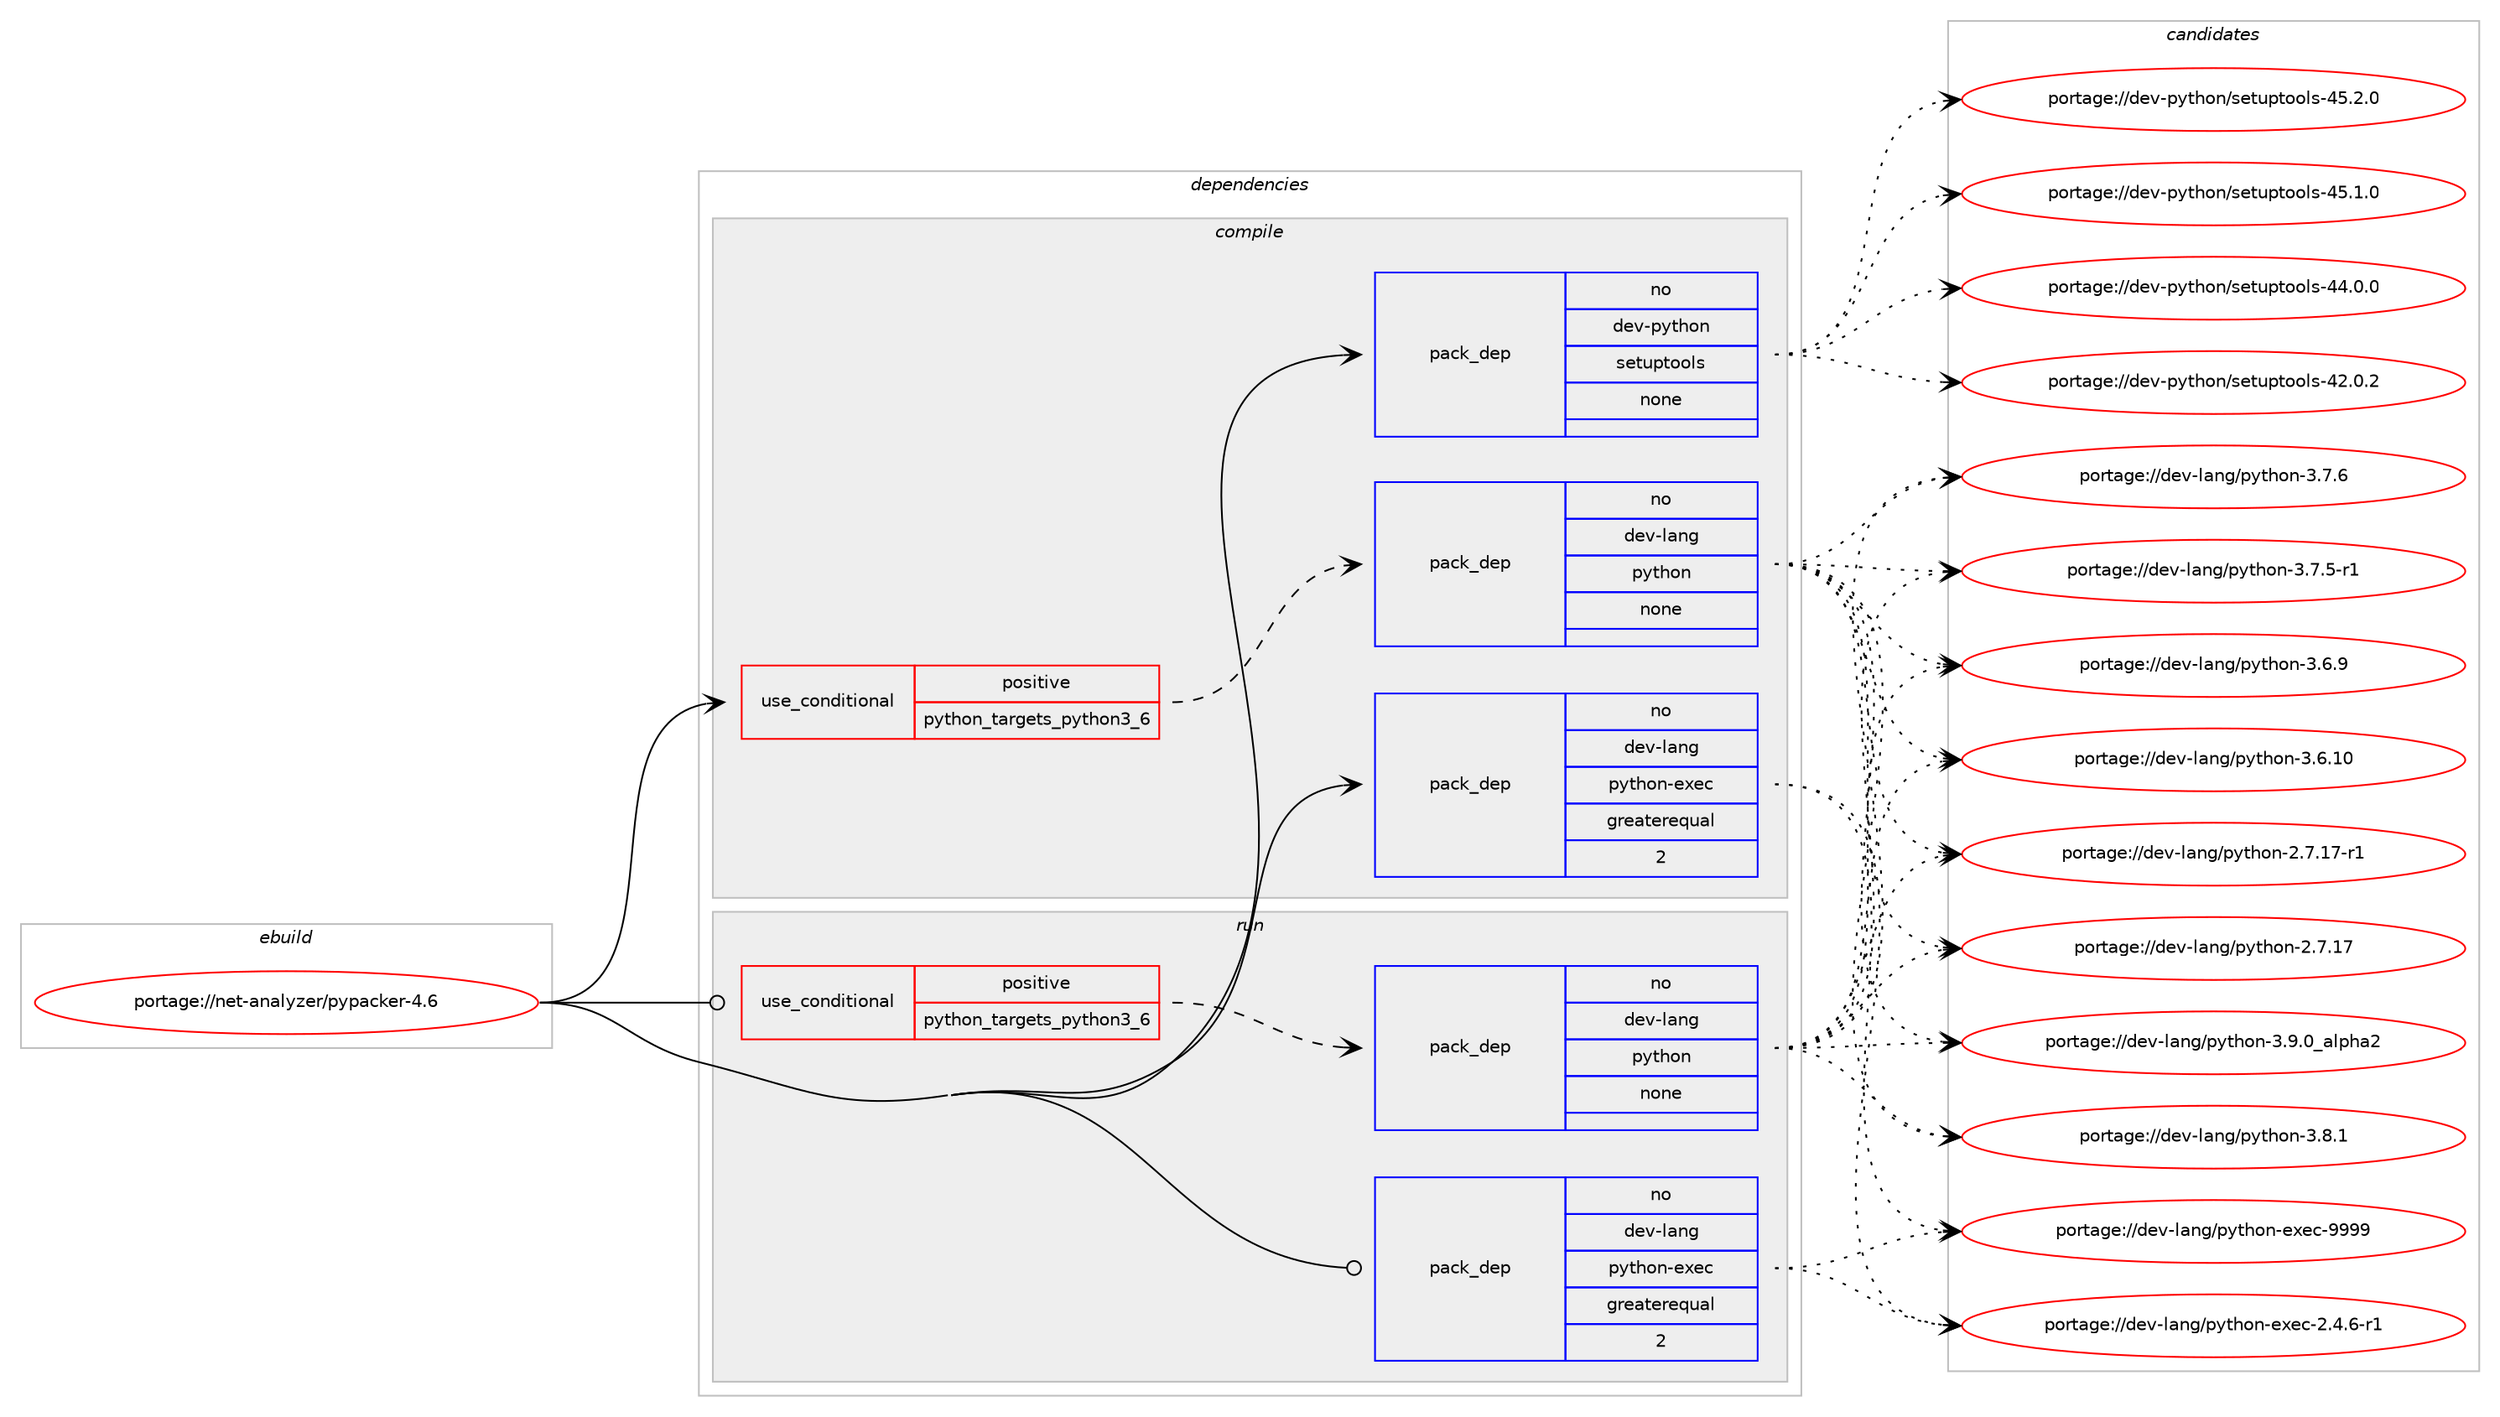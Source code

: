 digraph prolog {

# *************
# Graph options
# *************

newrank=true;
concentrate=true;
compound=true;
graph [rankdir=LR,fontname=Helvetica,fontsize=10,ranksep=1.5];#, ranksep=2.5, nodesep=0.2];
edge  [arrowhead=vee];
node  [fontname=Helvetica,fontsize=10];

# **********
# The ebuild
# **********

subgraph cluster_leftcol {
color=gray;
rank=same;
label=<<i>ebuild</i>>;
id [label="portage://net-analyzer/pypacker-4.6", color=red, width=4, href="../net-analyzer/pypacker-4.6.svg"];
}

# ****************
# The dependencies
# ****************

subgraph cluster_midcol {
color=gray;
label=<<i>dependencies</i>>;
subgraph cluster_compile {
fillcolor="#eeeeee";
style=filled;
label=<<i>compile</i>>;
subgraph cond35360 {
dependency157289 [label=<<TABLE BORDER="0" CELLBORDER="1" CELLSPACING="0" CELLPADDING="4"><TR><TD ROWSPAN="3" CELLPADDING="10">use_conditional</TD></TR><TR><TD>positive</TD></TR><TR><TD>python_targets_python3_6</TD></TR></TABLE>>, shape=none, color=red];
subgraph pack119383 {
dependency157290 [label=<<TABLE BORDER="0" CELLBORDER="1" CELLSPACING="0" CELLPADDING="4" WIDTH="220"><TR><TD ROWSPAN="6" CELLPADDING="30">pack_dep</TD></TR><TR><TD WIDTH="110">no</TD></TR><TR><TD>dev-lang</TD></TR><TR><TD>python</TD></TR><TR><TD>none</TD></TR><TR><TD></TD></TR></TABLE>>, shape=none, color=blue];
}
dependency157289:e -> dependency157290:w [weight=20,style="dashed",arrowhead="vee"];
}
id:e -> dependency157289:w [weight=20,style="solid",arrowhead="vee"];
subgraph pack119384 {
dependency157291 [label=<<TABLE BORDER="0" CELLBORDER="1" CELLSPACING="0" CELLPADDING="4" WIDTH="220"><TR><TD ROWSPAN="6" CELLPADDING="30">pack_dep</TD></TR><TR><TD WIDTH="110">no</TD></TR><TR><TD>dev-lang</TD></TR><TR><TD>python-exec</TD></TR><TR><TD>greaterequal</TD></TR><TR><TD>2</TD></TR></TABLE>>, shape=none, color=blue];
}
id:e -> dependency157291:w [weight=20,style="solid",arrowhead="vee"];
subgraph pack119385 {
dependency157292 [label=<<TABLE BORDER="0" CELLBORDER="1" CELLSPACING="0" CELLPADDING="4" WIDTH="220"><TR><TD ROWSPAN="6" CELLPADDING="30">pack_dep</TD></TR><TR><TD WIDTH="110">no</TD></TR><TR><TD>dev-python</TD></TR><TR><TD>setuptools</TD></TR><TR><TD>none</TD></TR><TR><TD></TD></TR></TABLE>>, shape=none, color=blue];
}
id:e -> dependency157292:w [weight=20,style="solid",arrowhead="vee"];
}
subgraph cluster_compileandrun {
fillcolor="#eeeeee";
style=filled;
label=<<i>compile and run</i>>;
}
subgraph cluster_run {
fillcolor="#eeeeee";
style=filled;
label=<<i>run</i>>;
subgraph cond35361 {
dependency157293 [label=<<TABLE BORDER="0" CELLBORDER="1" CELLSPACING="0" CELLPADDING="4"><TR><TD ROWSPAN="3" CELLPADDING="10">use_conditional</TD></TR><TR><TD>positive</TD></TR><TR><TD>python_targets_python3_6</TD></TR></TABLE>>, shape=none, color=red];
subgraph pack119386 {
dependency157294 [label=<<TABLE BORDER="0" CELLBORDER="1" CELLSPACING="0" CELLPADDING="4" WIDTH="220"><TR><TD ROWSPAN="6" CELLPADDING="30">pack_dep</TD></TR><TR><TD WIDTH="110">no</TD></TR><TR><TD>dev-lang</TD></TR><TR><TD>python</TD></TR><TR><TD>none</TD></TR><TR><TD></TD></TR></TABLE>>, shape=none, color=blue];
}
dependency157293:e -> dependency157294:w [weight=20,style="dashed",arrowhead="vee"];
}
id:e -> dependency157293:w [weight=20,style="solid",arrowhead="odot"];
subgraph pack119387 {
dependency157295 [label=<<TABLE BORDER="0" CELLBORDER="1" CELLSPACING="0" CELLPADDING="4" WIDTH="220"><TR><TD ROWSPAN="6" CELLPADDING="30">pack_dep</TD></TR><TR><TD WIDTH="110">no</TD></TR><TR><TD>dev-lang</TD></TR><TR><TD>python-exec</TD></TR><TR><TD>greaterequal</TD></TR><TR><TD>2</TD></TR></TABLE>>, shape=none, color=blue];
}
id:e -> dependency157295:w [weight=20,style="solid",arrowhead="odot"];
}
}

# **************
# The candidates
# **************

subgraph cluster_choices {
rank=same;
color=gray;
label=<<i>candidates</i>>;

subgraph choice119383 {
color=black;
nodesep=1;
choice10010111845108971101034711212111610411111045514657464895971081121049750 [label="portage://dev-lang/python-3.9.0_alpha2", color=red, width=4,href="../dev-lang/python-3.9.0_alpha2.svg"];
choice100101118451089711010347112121116104111110455146564649 [label="portage://dev-lang/python-3.8.1", color=red, width=4,href="../dev-lang/python-3.8.1.svg"];
choice100101118451089711010347112121116104111110455146554654 [label="portage://dev-lang/python-3.7.6", color=red, width=4,href="../dev-lang/python-3.7.6.svg"];
choice1001011184510897110103471121211161041111104551465546534511449 [label="portage://dev-lang/python-3.7.5-r1", color=red, width=4,href="../dev-lang/python-3.7.5-r1.svg"];
choice100101118451089711010347112121116104111110455146544657 [label="portage://dev-lang/python-3.6.9", color=red, width=4,href="../dev-lang/python-3.6.9.svg"];
choice10010111845108971101034711212111610411111045514654464948 [label="portage://dev-lang/python-3.6.10", color=red, width=4,href="../dev-lang/python-3.6.10.svg"];
choice100101118451089711010347112121116104111110455046554649554511449 [label="portage://dev-lang/python-2.7.17-r1", color=red, width=4,href="../dev-lang/python-2.7.17-r1.svg"];
choice10010111845108971101034711212111610411111045504655464955 [label="portage://dev-lang/python-2.7.17", color=red, width=4,href="../dev-lang/python-2.7.17.svg"];
dependency157290:e -> choice10010111845108971101034711212111610411111045514657464895971081121049750:w [style=dotted,weight="100"];
dependency157290:e -> choice100101118451089711010347112121116104111110455146564649:w [style=dotted,weight="100"];
dependency157290:e -> choice100101118451089711010347112121116104111110455146554654:w [style=dotted,weight="100"];
dependency157290:e -> choice1001011184510897110103471121211161041111104551465546534511449:w [style=dotted,weight="100"];
dependency157290:e -> choice100101118451089711010347112121116104111110455146544657:w [style=dotted,weight="100"];
dependency157290:e -> choice10010111845108971101034711212111610411111045514654464948:w [style=dotted,weight="100"];
dependency157290:e -> choice100101118451089711010347112121116104111110455046554649554511449:w [style=dotted,weight="100"];
dependency157290:e -> choice10010111845108971101034711212111610411111045504655464955:w [style=dotted,weight="100"];
}
subgraph choice119384 {
color=black;
nodesep=1;
choice10010111845108971101034711212111610411111045101120101994557575757 [label="portage://dev-lang/python-exec-9999", color=red, width=4,href="../dev-lang/python-exec-9999.svg"];
choice10010111845108971101034711212111610411111045101120101994550465246544511449 [label="portage://dev-lang/python-exec-2.4.6-r1", color=red, width=4,href="../dev-lang/python-exec-2.4.6-r1.svg"];
dependency157291:e -> choice10010111845108971101034711212111610411111045101120101994557575757:w [style=dotted,weight="100"];
dependency157291:e -> choice10010111845108971101034711212111610411111045101120101994550465246544511449:w [style=dotted,weight="100"];
}
subgraph choice119385 {
color=black;
nodesep=1;
choice100101118451121211161041111104711510111611711211611111110811545525346504648 [label="portage://dev-python/setuptools-45.2.0", color=red, width=4,href="../dev-python/setuptools-45.2.0.svg"];
choice100101118451121211161041111104711510111611711211611111110811545525346494648 [label="portage://dev-python/setuptools-45.1.0", color=red, width=4,href="../dev-python/setuptools-45.1.0.svg"];
choice100101118451121211161041111104711510111611711211611111110811545525246484648 [label="portage://dev-python/setuptools-44.0.0", color=red, width=4,href="../dev-python/setuptools-44.0.0.svg"];
choice100101118451121211161041111104711510111611711211611111110811545525046484650 [label="portage://dev-python/setuptools-42.0.2", color=red, width=4,href="../dev-python/setuptools-42.0.2.svg"];
dependency157292:e -> choice100101118451121211161041111104711510111611711211611111110811545525346504648:w [style=dotted,weight="100"];
dependency157292:e -> choice100101118451121211161041111104711510111611711211611111110811545525346494648:w [style=dotted,weight="100"];
dependency157292:e -> choice100101118451121211161041111104711510111611711211611111110811545525246484648:w [style=dotted,weight="100"];
dependency157292:e -> choice100101118451121211161041111104711510111611711211611111110811545525046484650:w [style=dotted,weight="100"];
}
subgraph choice119386 {
color=black;
nodesep=1;
choice10010111845108971101034711212111610411111045514657464895971081121049750 [label="portage://dev-lang/python-3.9.0_alpha2", color=red, width=4,href="../dev-lang/python-3.9.0_alpha2.svg"];
choice100101118451089711010347112121116104111110455146564649 [label="portage://dev-lang/python-3.8.1", color=red, width=4,href="../dev-lang/python-3.8.1.svg"];
choice100101118451089711010347112121116104111110455146554654 [label="portage://dev-lang/python-3.7.6", color=red, width=4,href="../dev-lang/python-3.7.6.svg"];
choice1001011184510897110103471121211161041111104551465546534511449 [label="portage://dev-lang/python-3.7.5-r1", color=red, width=4,href="../dev-lang/python-3.7.5-r1.svg"];
choice100101118451089711010347112121116104111110455146544657 [label="portage://dev-lang/python-3.6.9", color=red, width=4,href="../dev-lang/python-3.6.9.svg"];
choice10010111845108971101034711212111610411111045514654464948 [label="portage://dev-lang/python-3.6.10", color=red, width=4,href="../dev-lang/python-3.6.10.svg"];
choice100101118451089711010347112121116104111110455046554649554511449 [label="portage://dev-lang/python-2.7.17-r1", color=red, width=4,href="../dev-lang/python-2.7.17-r1.svg"];
choice10010111845108971101034711212111610411111045504655464955 [label="portage://dev-lang/python-2.7.17", color=red, width=4,href="../dev-lang/python-2.7.17.svg"];
dependency157294:e -> choice10010111845108971101034711212111610411111045514657464895971081121049750:w [style=dotted,weight="100"];
dependency157294:e -> choice100101118451089711010347112121116104111110455146564649:w [style=dotted,weight="100"];
dependency157294:e -> choice100101118451089711010347112121116104111110455146554654:w [style=dotted,weight="100"];
dependency157294:e -> choice1001011184510897110103471121211161041111104551465546534511449:w [style=dotted,weight="100"];
dependency157294:e -> choice100101118451089711010347112121116104111110455146544657:w [style=dotted,weight="100"];
dependency157294:e -> choice10010111845108971101034711212111610411111045514654464948:w [style=dotted,weight="100"];
dependency157294:e -> choice100101118451089711010347112121116104111110455046554649554511449:w [style=dotted,weight="100"];
dependency157294:e -> choice10010111845108971101034711212111610411111045504655464955:w [style=dotted,weight="100"];
}
subgraph choice119387 {
color=black;
nodesep=1;
choice10010111845108971101034711212111610411111045101120101994557575757 [label="portage://dev-lang/python-exec-9999", color=red, width=4,href="../dev-lang/python-exec-9999.svg"];
choice10010111845108971101034711212111610411111045101120101994550465246544511449 [label="portage://dev-lang/python-exec-2.4.6-r1", color=red, width=4,href="../dev-lang/python-exec-2.4.6-r1.svg"];
dependency157295:e -> choice10010111845108971101034711212111610411111045101120101994557575757:w [style=dotted,weight="100"];
dependency157295:e -> choice10010111845108971101034711212111610411111045101120101994550465246544511449:w [style=dotted,weight="100"];
}
}

}
